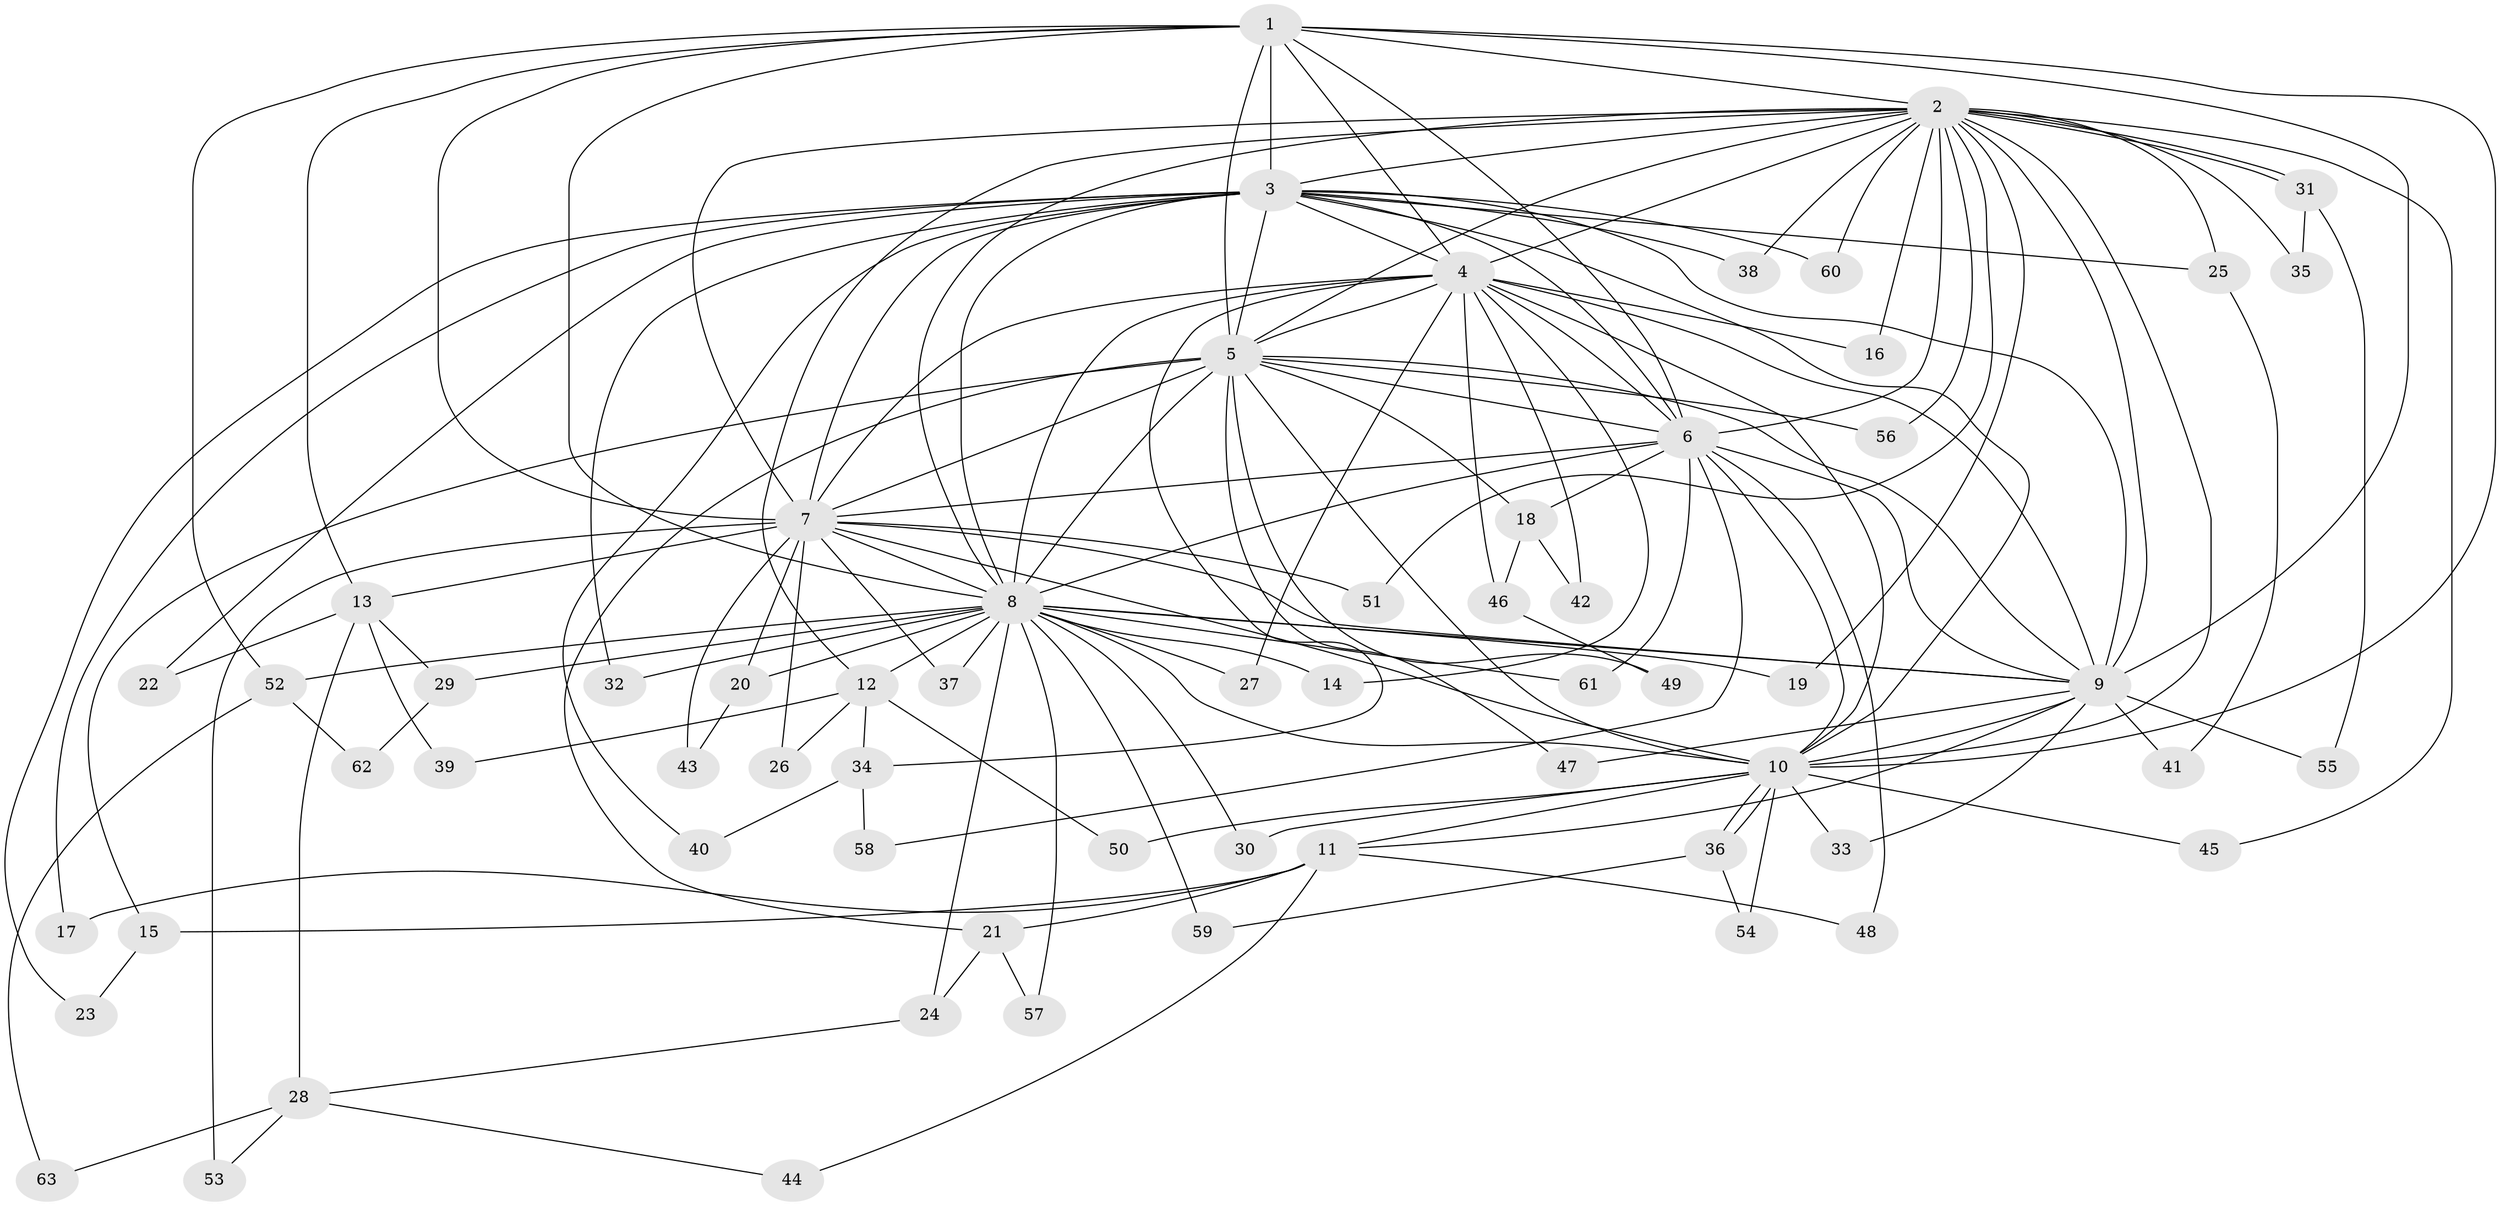 // coarse degree distribution, {5: 0.05405405405405406, 15: 0.02702702702702703, 30: 0.02702702702702703, 7: 0.02702702702702703, 6: 0.02702702702702703, 1: 0.24324324324324326, 3: 0.08108108108108109, 2: 0.4864864864864865, 4: 0.02702702702702703}
// Generated by graph-tools (version 1.1) at 2025/17/03/04/25 18:17:28]
// undirected, 63 vertices, 151 edges
graph export_dot {
graph [start="1"]
  node [color=gray90,style=filled];
  1;
  2;
  3;
  4;
  5;
  6;
  7;
  8;
  9;
  10;
  11;
  12;
  13;
  14;
  15;
  16;
  17;
  18;
  19;
  20;
  21;
  22;
  23;
  24;
  25;
  26;
  27;
  28;
  29;
  30;
  31;
  32;
  33;
  34;
  35;
  36;
  37;
  38;
  39;
  40;
  41;
  42;
  43;
  44;
  45;
  46;
  47;
  48;
  49;
  50;
  51;
  52;
  53;
  54;
  55;
  56;
  57;
  58;
  59;
  60;
  61;
  62;
  63;
  1 -- 2;
  1 -- 3;
  1 -- 4;
  1 -- 5;
  1 -- 6;
  1 -- 7;
  1 -- 8;
  1 -- 9;
  1 -- 10;
  1 -- 13;
  1 -- 52;
  2 -- 3;
  2 -- 4;
  2 -- 5;
  2 -- 6;
  2 -- 7;
  2 -- 8;
  2 -- 9;
  2 -- 10;
  2 -- 12;
  2 -- 16;
  2 -- 19;
  2 -- 25;
  2 -- 31;
  2 -- 31;
  2 -- 35;
  2 -- 38;
  2 -- 45;
  2 -- 51;
  2 -- 56;
  2 -- 60;
  3 -- 4;
  3 -- 5;
  3 -- 6;
  3 -- 7;
  3 -- 8;
  3 -- 9;
  3 -- 10;
  3 -- 17;
  3 -- 22;
  3 -- 23;
  3 -- 25;
  3 -- 32;
  3 -- 38;
  3 -- 40;
  3 -- 60;
  4 -- 5;
  4 -- 6;
  4 -- 7;
  4 -- 8;
  4 -- 9;
  4 -- 10;
  4 -- 14;
  4 -- 16;
  4 -- 27;
  4 -- 34;
  4 -- 42;
  4 -- 46;
  5 -- 6;
  5 -- 7;
  5 -- 8;
  5 -- 9;
  5 -- 10;
  5 -- 15;
  5 -- 18;
  5 -- 21;
  5 -- 47;
  5 -- 49;
  5 -- 56;
  6 -- 7;
  6 -- 8;
  6 -- 9;
  6 -- 10;
  6 -- 18;
  6 -- 48;
  6 -- 58;
  6 -- 61;
  7 -- 8;
  7 -- 9;
  7 -- 10;
  7 -- 13;
  7 -- 20;
  7 -- 26;
  7 -- 37;
  7 -- 43;
  7 -- 51;
  7 -- 53;
  8 -- 9;
  8 -- 10;
  8 -- 12;
  8 -- 14;
  8 -- 19;
  8 -- 20;
  8 -- 24;
  8 -- 27;
  8 -- 29;
  8 -- 30;
  8 -- 32;
  8 -- 37;
  8 -- 52;
  8 -- 57;
  8 -- 59;
  8 -- 61;
  9 -- 10;
  9 -- 11;
  9 -- 33;
  9 -- 41;
  9 -- 47;
  9 -- 55;
  10 -- 11;
  10 -- 30;
  10 -- 33;
  10 -- 36;
  10 -- 36;
  10 -- 45;
  10 -- 50;
  10 -- 54;
  11 -- 15;
  11 -- 17;
  11 -- 21;
  11 -- 44;
  11 -- 48;
  12 -- 26;
  12 -- 34;
  12 -- 39;
  12 -- 50;
  13 -- 22;
  13 -- 28;
  13 -- 29;
  13 -- 39;
  15 -- 23;
  18 -- 42;
  18 -- 46;
  20 -- 43;
  21 -- 24;
  21 -- 57;
  24 -- 28;
  25 -- 41;
  28 -- 44;
  28 -- 53;
  28 -- 63;
  29 -- 62;
  31 -- 35;
  31 -- 55;
  34 -- 40;
  34 -- 58;
  36 -- 54;
  36 -- 59;
  46 -- 49;
  52 -- 62;
  52 -- 63;
}
